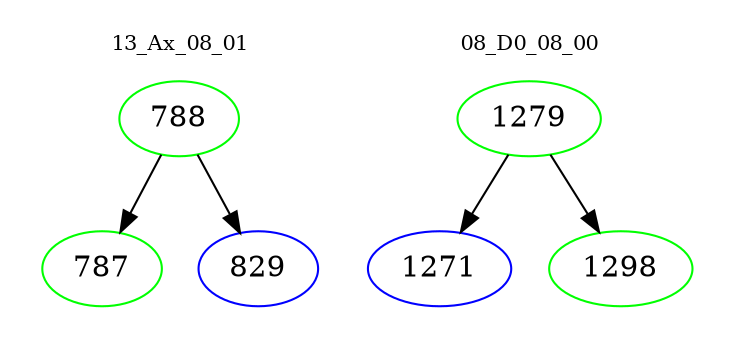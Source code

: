 digraph{
subgraph cluster_0 {
color = white
label = "13_Ax_08_01";
fontsize=10;
T0_788 [label="788", color="green"]
T0_788 -> T0_787 [color="black"]
T0_787 [label="787", color="green"]
T0_788 -> T0_829 [color="black"]
T0_829 [label="829", color="blue"]
}
subgraph cluster_1 {
color = white
label = "08_D0_08_00";
fontsize=10;
T1_1279 [label="1279", color="green"]
T1_1279 -> T1_1271 [color="black"]
T1_1271 [label="1271", color="blue"]
T1_1279 -> T1_1298 [color="black"]
T1_1298 [label="1298", color="green"]
}
}

